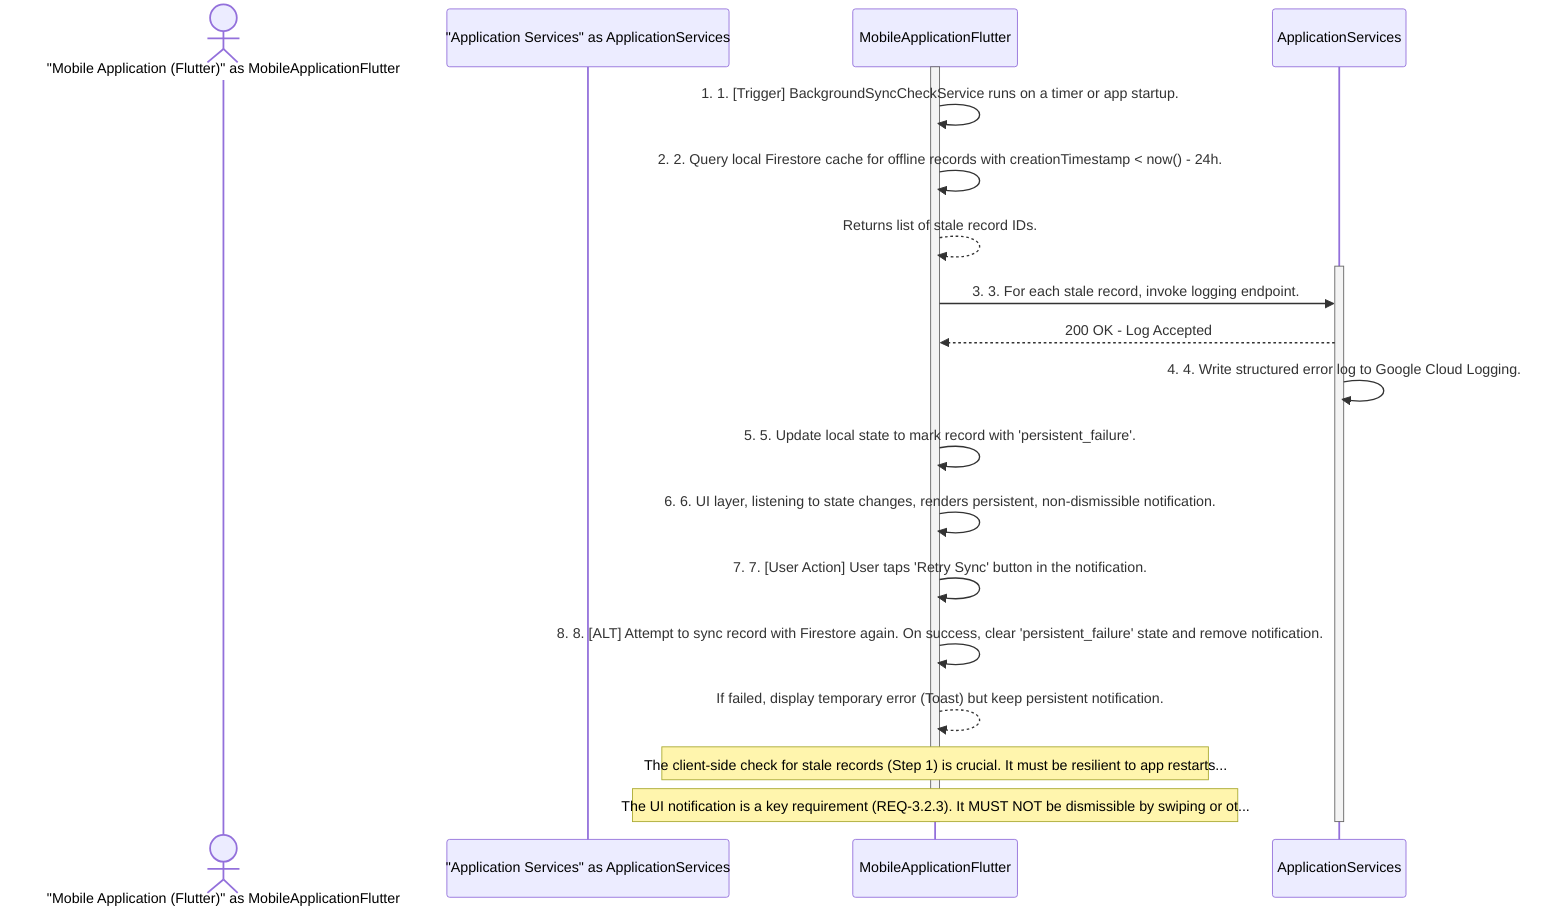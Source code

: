 sequenceDiagram
    actor "Mobile Application (Flutter)" as MobileApplicationFlutter
    participant "Application Services" as ApplicationServices

    activate MobileApplicationFlutter
    MobileApplicationFlutter->>MobileApplicationFlutter: 1. 1. [Trigger] BackgroundSyncCheckService runs on a timer or app startup.
    MobileApplicationFlutter->>MobileApplicationFlutter: 2. 2. Query local Firestore cache for offline records with creationTimestamp < now() - 24h.
    MobileApplicationFlutter-->>MobileApplicationFlutter: Returns list of stale record IDs.
    activate ApplicationServices
    MobileApplicationFlutter->>ApplicationServices: 3. 3. For each stale record, invoke logging endpoint.
    ApplicationServices-->>MobileApplicationFlutter: 200 OK - Log Accepted
    ApplicationServices->>ApplicationServices: 4. 4. Write structured error log to Google Cloud Logging.
    MobileApplicationFlutter->>MobileApplicationFlutter: 5. 5. Update local state to mark record with 'persistent_failure'.
    MobileApplicationFlutter->>MobileApplicationFlutter: 6. 6. UI layer, listening to state changes, renders persistent, non-dismissible notification.
    MobileApplicationFlutter->>MobileApplicationFlutter: 7. 7. [User Action] User taps 'Retry Sync' button in the notification.
    MobileApplicationFlutter->>MobileApplicationFlutter: 8. 8. [ALT] Attempt to sync record with Firestore again. On success, clear 'persistent_failure' state and remove notification.
    MobileApplicationFlutter-->>MobileApplicationFlutter: If failed, display temporary error (Toast) but keep persistent notification.

    note over MobileApplicationFlutter: The client-side check for stale records (Step 1) is crucial. It must be resilient to app restarts...
    note over MobileApplicationFlutter: The UI notification is a key requirement (REQ-3.2.3). It MUST NOT be dismissible by swiping or ot...

    deactivate ApplicationServices
    deactivate MobileApplicationFlutter